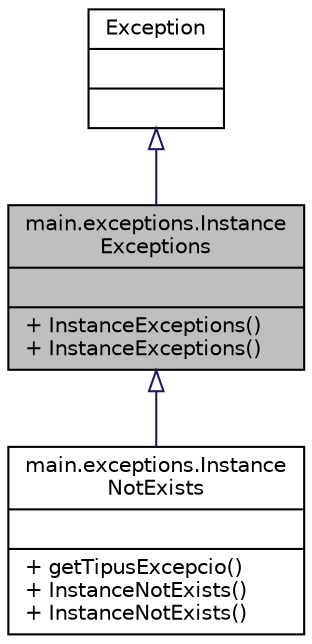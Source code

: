 digraph "main.exceptions.InstanceExceptions"
{
 // INTERACTIVE_SVG=YES
 // LATEX_PDF_SIZE
  edge [fontname="Helvetica",fontsize="10",labelfontname="Helvetica",labelfontsize="10"];
  node [fontname="Helvetica",fontsize="10",shape=record];
  Node1 [label="{main.exceptions.Instance\lExceptions\n||+ InstanceExceptions()\l+ InstanceExceptions()\l}",height=0.2,width=0.4,color="black", fillcolor="grey75", style="filled", fontcolor="black",tooltip=" "];
  Node2 -> Node1 [dir="back",color="midnightblue",fontsize="10",style="solid",arrowtail="onormal",fontname="Helvetica"];
  Node2 [label="{Exception\n||}",height=0.2,width=0.4,color="black", fillcolor="white", style="filled",URL="$classException.html",tooltip=" "];
  Node1 -> Node3 [dir="back",color="midnightblue",fontsize="10",style="solid",arrowtail="onormal",fontname="Helvetica"];
  Node3 [label="{main.exceptions.Instance\lNotExists\n||+ getTipusExcepcio()\l+ InstanceNotExists()\l+ InstanceNotExists()\l}",height=0.2,width=0.4,color="black", fillcolor="white", style="filled",URL="$classmain_1_1exceptions_1_1InstanceNotExists.html",tooltip=" "];
}
